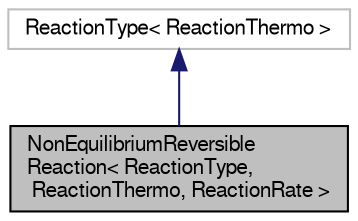 digraph "NonEquilibriumReversibleReaction&lt; ReactionType, ReactionThermo, ReactionRate &gt;"
{
  bgcolor="transparent";
  edge [fontname="FreeSans",fontsize="10",labelfontname="FreeSans",labelfontsize="10"];
  node [fontname="FreeSans",fontsize="10",shape=record];
  Node1 [label="NonEquilibriumReversible\lReaction\< ReactionType,\l ReactionThermo, ReactionRate \>",height=0.2,width=0.4,color="black", fillcolor="grey75", style="filled" fontcolor="black"];
  Node2 -> Node1 [dir="back",color="midnightblue",fontsize="10",style="solid",fontname="FreeSans"];
  Node2 [label="ReactionType\< ReactionThermo \>",height=0.2,width=0.4,color="grey75"];
}
